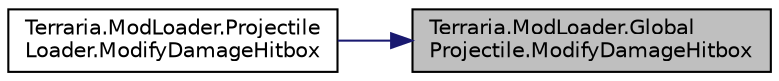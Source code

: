 digraph "Terraria.ModLoader.GlobalProjectile.ModifyDamageHitbox"
{
 // LATEX_PDF_SIZE
  edge [fontname="Helvetica",fontsize="10",labelfontname="Helvetica",labelfontsize="10"];
  node [fontname="Helvetica",fontsize="10",shape=record];
  rankdir="RL";
  Node1 [label="Terraria.ModLoader.Global\lProjectile.ModifyDamageHitbox",height=0.2,width=0.4,color="black", fillcolor="grey75", style="filled", fontcolor="black",tooltip="Allows you to change the hitbox used by a projectile for damaging players and NPCs."];
  Node1 -> Node2 [dir="back",color="midnightblue",fontsize="10",style="solid",fontname="Helvetica"];
  Node2 [label="Terraria.ModLoader.Projectile\lLoader.ModifyDamageHitbox",height=0.2,width=0.4,color="black", fillcolor="white", style="filled",URL="$class_terraria_1_1_mod_loader_1_1_projectile_loader.html#a97e93c7d38e82c47718f9e16140424eb",tooltip=" "];
}
